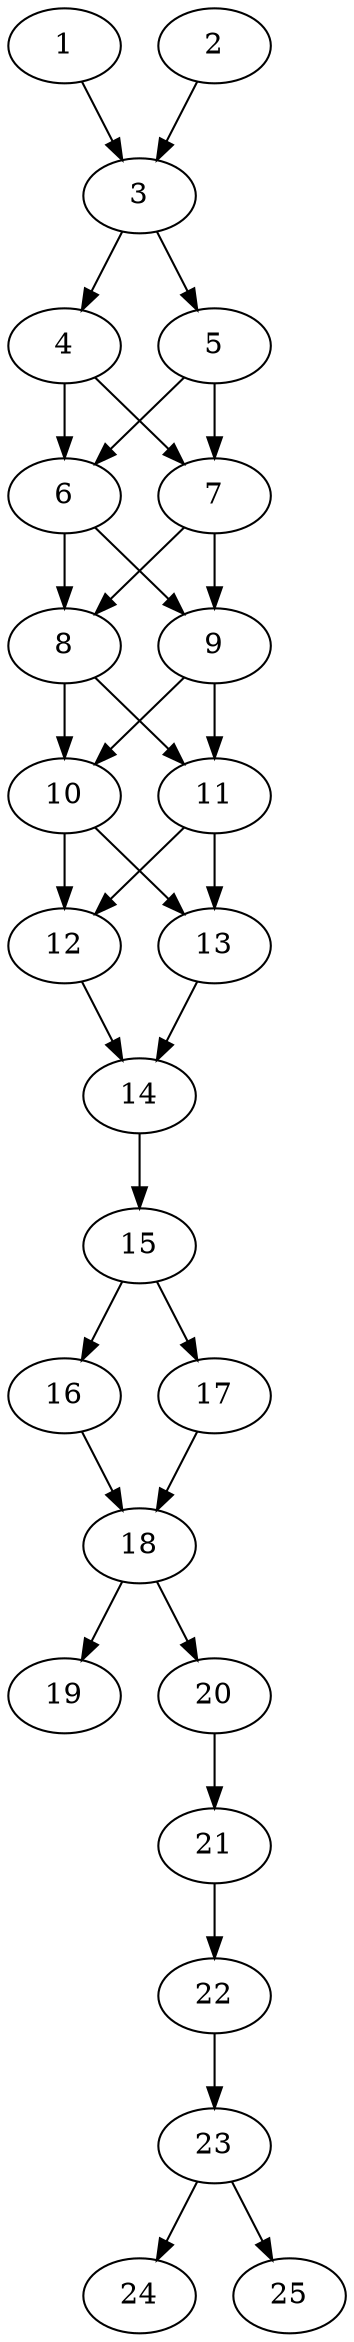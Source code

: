 // DAG automatically generated by daggen at Thu Oct  3 14:00:40 2019
// ./daggen --dot -n 25 --ccr 0.4 --fat 0.3 --regular 0.9 --density 0.9 --mindata 5242880 --maxdata 52428800 
digraph G {
  1 [size="13511680", alpha="0.07", expect_size="5404672"] 
  1 -> 3 [size ="5404672"]
  2 [size="104181760", alpha="0.07", expect_size="41672704"] 
  2 -> 3 [size ="41672704"]
  3 [size="60416000", alpha="0.03", expect_size="24166400"] 
  3 -> 4 [size ="24166400"]
  3 -> 5 [size ="24166400"]
  4 [size="44899840", alpha="0.12", expect_size="17959936"] 
  4 -> 6 [size ="17959936"]
  4 -> 7 [size ="17959936"]
  5 [size="58997760", alpha="0.10", expect_size="23599104"] 
  5 -> 6 [size ="23599104"]
  5 -> 7 [size ="23599104"]
  6 [size="17702400", alpha="0.06", expect_size="7080960"] 
  6 -> 8 [size ="7080960"]
  6 -> 9 [size ="7080960"]
  7 [size="114296320", alpha="0.17", expect_size="45718528"] 
  7 -> 8 [size ="45718528"]
  7 -> 9 [size ="45718528"]
  8 [size="81605120", alpha="0.06", expect_size="32642048"] 
  8 -> 10 [size ="32642048"]
  8 -> 11 [size ="32642048"]
  9 [size="71078400", alpha="0.17", expect_size="28431360"] 
  9 -> 10 [size ="28431360"]
  9 -> 11 [size ="28431360"]
  10 [size="73999360", alpha="0.01", expect_size="29599744"] 
  10 -> 12 [size ="29599744"]
  10 -> 13 [size ="29599744"]
  11 [size="68948480", alpha="0.11", expect_size="27579392"] 
  11 -> 12 [size ="27579392"]
  11 -> 13 [size ="27579392"]
  12 [size="112407040", alpha="0.06", expect_size="44962816"] 
  12 -> 14 [size ="44962816"]
  13 [size="34227200", alpha="0.17", expect_size="13690880"] 
  13 -> 14 [size ="13690880"]
  14 [size="52229120", alpha="0.18", expect_size="20891648"] 
  14 -> 15 [size ="20891648"]
  15 [size="122396160", alpha="0.20", expect_size="48958464"] 
  15 -> 16 [size ="48958464"]
  15 -> 17 [size ="48958464"]
  16 [size="61424640", alpha="0.04", expect_size="24569856"] 
  16 -> 18 [size ="24569856"]
  17 [size="98746880", alpha="0.20", expect_size="39498752"] 
  17 -> 18 [size ="39498752"]
  18 [size="83793920", alpha="0.16", expect_size="33517568"] 
  18 -> 19 [size ="33517568"]
  18 -> 20 [size ="33517568"]
  19 [size="121853440", alpha="0.01", expect_size="48741376"] 
  20 [size="104179200", alpha="0.10", expect_size="41671680"] 
  20 -> 21 [size ="41671680"]
  21 [size="110039040", alpha="0.19", expect_size="44015616"] 
  21 -> 22 [size ="44015616"]
  22 [size="58854400", alpha="0.03", expect_size="23541760"] 
  22 -> 23 [size ="23541760"]
  23 [size="91358720", alpha="0.15", expect_size="36543488"] 
  23 -> 24 [size ="36543488"]
  23 -> 25 [size ="36543488"]
  24 [size="75031040", alpha="0.13", expect_size="30012416"] 
  25 [size="60687360", alpha="0.18", expect_size="24274944"] 
}
